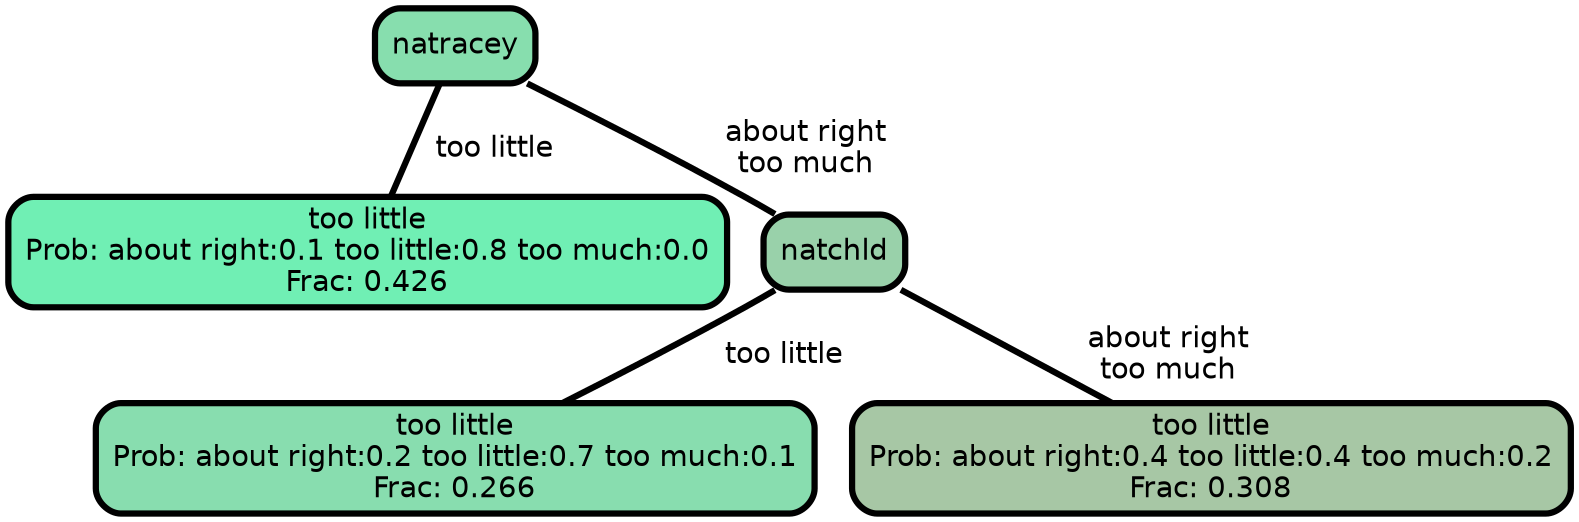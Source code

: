 graph Tree {
node [shape=box, style="filled, rounded",color="black",penwidth="3",fontcolor="black",                 fontname=helvetica] ;
graph [ranksep="0 equally", splines=straight,                 bgcolor=transparent, dpi=200] ;
edge [fontname=helvetica, color=black] ;
0 [label="too little
Prob: about right:0.1 too little:0.8 too much:0.0
Frac: 0.426", fillcolor="#70efb4"] ;
1 [label="natracey", fillcolor="#87deae"] ;
2 [label="too little
Prob: about right:0.2 too little:0.7 too much:0.1
Frac: 0.266", fillcolor="#88ddaf"] ;
3 [label="natchld", fillcolor="#99d1aa"] ;
4 [label="too little
Prob: about right:0.4 too little:0.4 too much:0.2
Frac: 0.308", fillcolor="#a7c7a5"] ;
1 -- 0 [label=" too little",penwidth=3] ;
1 -- 3 [label=" about right\n too much",penwidth=3] ;
3 -- 2 [label=" too little",penwidth=3] ;
3 -- 4 [label=" about right\n too much",penwidth=3] ;
{rank = same;}}